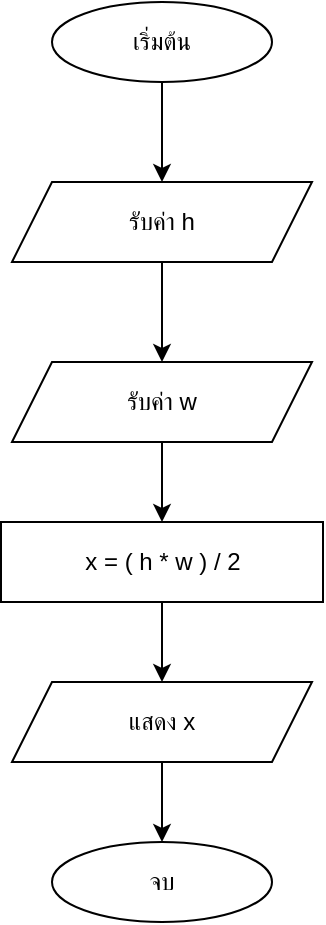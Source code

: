 <mxfile version="25.0.3">
  <diagram name="Page-1" id="hVJuEHyrC3SgWOENO5Yt">
    <mxGraphModel dx="1050" dy="522" grid="1" gridSize="10" guides="1" tooltips="1" connect="1" arrows="1" fold="1" page="1" pageScale="1" pageWidth="827" pageHeight="1169" math="0" shadow="0">
      <root>
        <mxCell id="0" />
        <mxCell id="1" parent="0" />
        <mxCell id="_01E9grk78abJl4kMO7q-3" value="" style="edgeStyle=orthogonalEdgeStyle;rounded=0;orthogonalLoop=1;jettySize=auto;html=1;" edge="1" parent="1" source="_01E9grk78abJl4kMO7q-1" target="_01E9grk78abJl4kMO7q-2">
          <mxGeometry relative="1" as="geometry" />
        </mxCell>
        <mxCell id="_01E9grk78abJl4kMO7q-1" value="เริ่มต้น" style="ellipse;whiteSpace=wrap;html=1;" vertex="1" parent="1">
          <mxGeometry x="359" y="30" width="110" height="40" as="geometry" />
        </mxCell>
        <mxCell id="_01E9grk78abJl4kMO7q-5" value="" style="edgeStyle=orthogonalEdgeStyle;rounded=0;orthogonalLoop=1;jettySize=auto;html=1;" edge="1" parent="1" source="_01E9grk78abJl4kMO7q-2" target="_01E9grk78abJl4kMO7q-4">
          <mxGeometry relative="1" as="geometry" />
        </mxCell>
        <mxCell id="_01E9grk78abJl4kMO7q-2" value="รับค่า h" style="shape=parallelogram;perimeter=parallelogramPerimeter;whiteSpace=wrap;html=1;fixedSize=1;" vertex="1" parent="1">
          <mxGeometry x="339" y="120" width="150" height="40" as="geometry" />
        </mxCell>
        <mxCell id="_01E9grk78abJl4kMO7q-7" value="" style="edgeStyle=orthogonalEdgeStyle;rounded=0;orthogonalLoop=1;jettySize=auto;html=1;" edge="1" parent="1" source="_01E9grk78abJl4kMO7q-4" target="_01E9grk78abJl4kMO7q-6">
          <mxGeometry relative="1" as="geometry" />
        </mxCell>
        <mxCell id="_01E9grk78abJl4kMO7q-4" value="รับค่า w" style="shape=parallelogram;perimeter=parallelogramPerimeter;whiteSpace=wrap;html=1;fixedSize=1;" vertex="1" parent="1">
          <mxGeometry x="339" y="210" width="150" height="40" as="geometry" />
        </mxCell>
        <mxCell id="_01E9grk78abJl4kMO7q-9" value="" style="edgeStyle=orthogonalEdgeStyle;rounded=0;orthogonalLoop=1;jettySize=auto;html=1;" edge="1" parent="1" source="_01E9grk78abJl4kMO7q-6" target="_01E9grk78abJl4kMO7q-8">
          <mxGeometry relative="1" as="geometry" />
        </mxCell>
        <mxCell id="_01E9grk78abJl4kMO7q-6" value="x = ( h * w ) / 2" style="rounded=0;whiteSpace=wrap;html=1;" vertex="1" parent="1">
          <mxGeometry x="333.5" y="290" width="161" height="40" as="geometry" />
        </mxCell>
        <mxCell id="_01E9grk78abJl4kMO7q-11" value="" style="edgeStyle=orthogonalEdgeStyle;rounded=0;orthogonalLoop=1;jettySize=auto;html=1;" edge="1" parent="1" source="_01E9grk78abJl4kMO7q-8" target="_01E9grk78abJl4kMO7q-10">
          <mxGeometry relative="1" as="geometry" />
        </mxCell>
        <mxCell id="_01E9grk78abJl4kMO7q-8" value="แสดง x" style="shape=parallelogram;perimeter=parallelogramPerimeter;whiteSpace=wrap;html=1;fixedSize=1;" vertex="1" parent="1">
          <mxGeometry x="339" y="370" width="150" height="40" as="geometry" />
        </mxCell>
        <mxCell id="_01E9grk78abJl4kMO7q-10" value="จบ" style="ellipse;whiteSpace=wrap;html=1;" vertex="1" parent="1">
          <mxGeometry x="359" y="450" width="110" height="40" as="geometry" />
        </mxCell>
      </root>
    </mxGraphModel>
  </diagram>
</mxfile>
